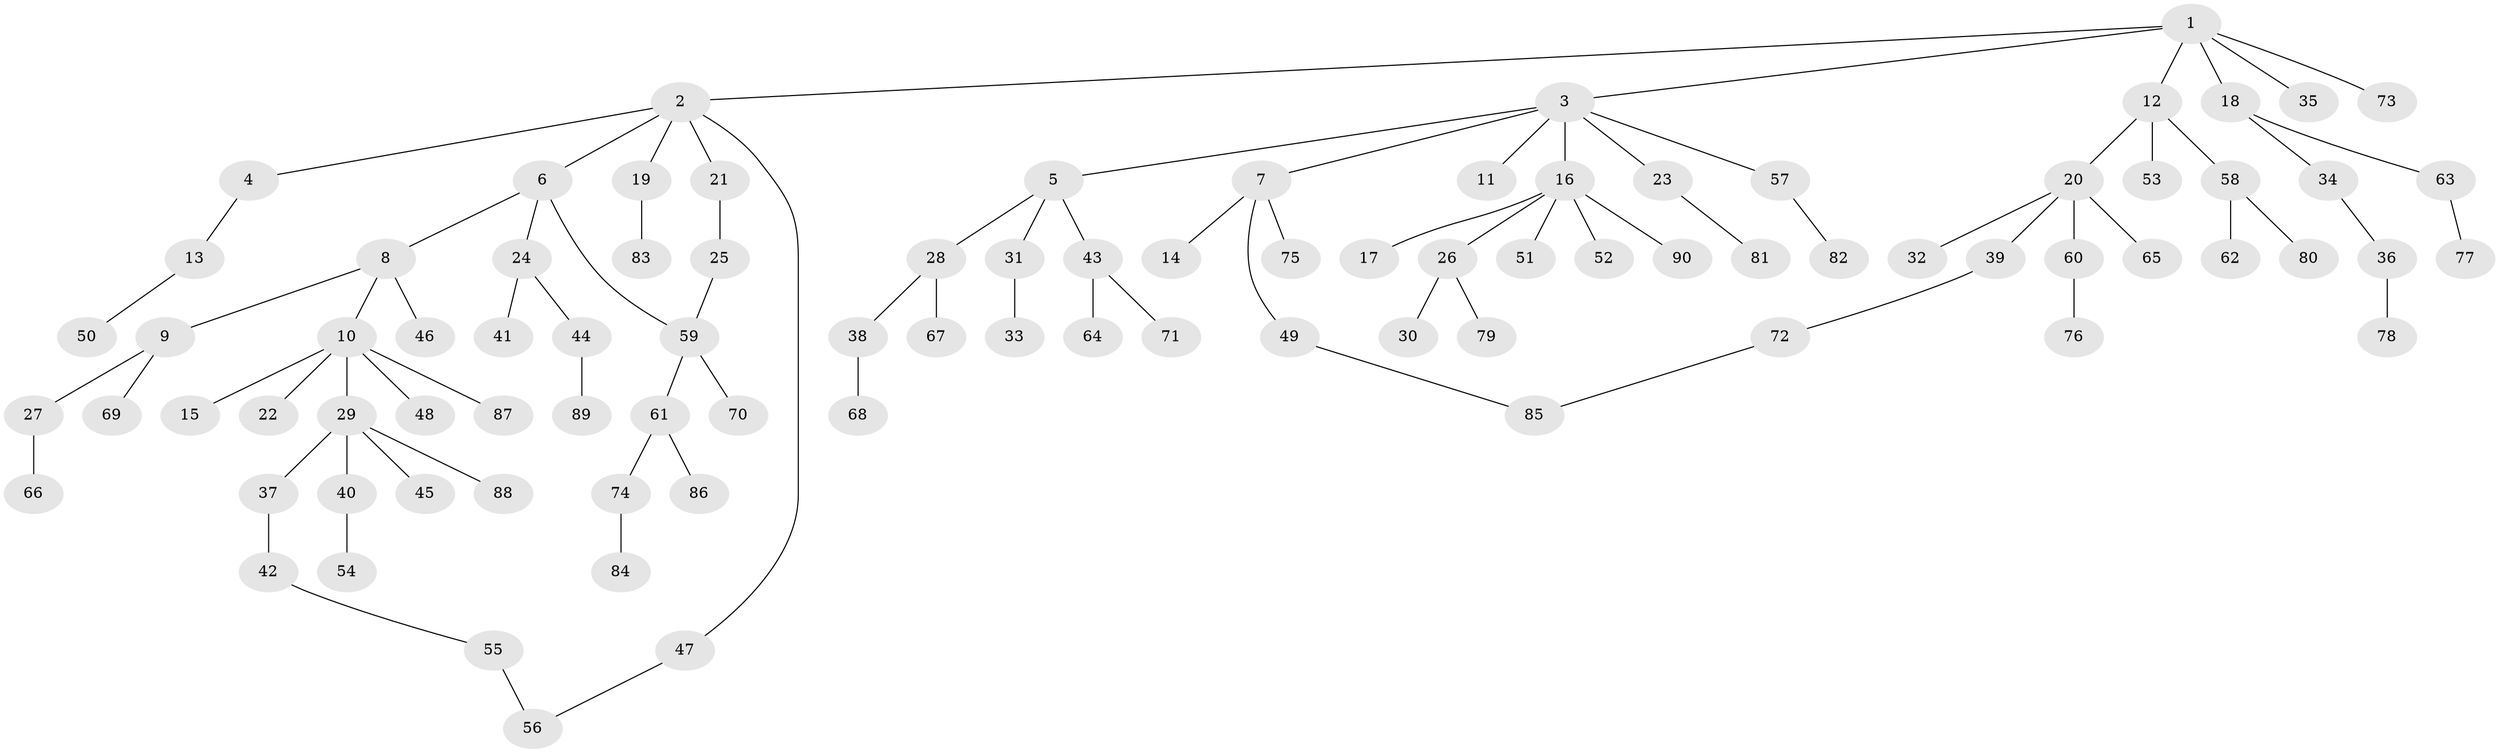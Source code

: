 // coarse degree distribution, {10: 0.01694915254237288, 6: 0.03389830508474576, 2: 0.2542372881355932, 4: 0.01694915254237288, 3: 0.0847457627118644, 5: 0.06779661016949153, 1: 0.5254237288135594}
// Generated by graph-tools (version 1.1) at 2025/23/03/03/25 07:23:31]
// undirected, 90 vertices, 92 edges
graph export_dot {
graph [start="1"]
  node [color=gray90,style=filled];
  1;
  2;
  3;
  4;
  5;
  6;
  7;
  8;
  9;
  10;
  11;
  12;
  13;
  14;
  15;
  16;
  17;
  18;
  19;
  20;
  21;
  22;
  23;
  24;
  25;
  26;
  27;
  28;
  29;
  30;
  31;
  32;
  33;
  34;
  35;
  36;
  37;
  38;
  39;
  40;
  41;
  42;
  43;
  44;
  45;
  46;
  47;
  48;
  49;
  50;
  51;
  52;
  53;
  54;
  55;
  56;
  57;
  58;
  59;
  60;
  61;
  62;
  63;
  64;
  65;
  66;
  67;
  68;
  69;
  70;
  71;
  72;
  73;
  74;
  75;
  76;
  77;
  78;
  79;
  80;
  81;
  82;
  83;
  84;
  85;
  86;
  87;
  88;
  89;
  90;
  1 -- 2;
  1 -- 3;
  1 -- 12;
  1 -- 18;
  1 -- 35;
  1 -- 73;
  2 -- 4;
  2 -- 6;
  2 -- 19;
  2 -- 21;
  2 -- 47;
  3 -- 5;
  3 -- 7;
  3 -- 11;
  3 -- 16;
  3 -- 23;
  3 -- 57;
  4 -- 13;
  5 -- 28;
  5 -- 31;
  5 -- 43;
  6 -- 8;
  6 -- 24;
  6 -- 59;
  7 -- 14;
  7 -- 49;
  7 -- 75;
  8 -- 9;
  8 -- 10;
  8 -- 46;
  9 -- 27;
  9 -- 69;
  10 -- 15;
  10 -- 22;
  10 -- 29;
  10 -- 48;
  10 -- 87;
  12 -- 20;
  12 -- 53;
  12 -- 58;
  13 -- 50;
  16 -- 17;
  16 -- 26;
  16 -- 51;
  16 -- 52;
  16 -- 90;
  18 -- 34;
  18 -- 63;
  19 -- 83;
  20 -- 32;
  20 -- 39;
  20 -- 60;
  20 -- 65;
  21 -- 25;
  23 -- 81;
  24 -- 41;
  24 -- 44;
  25 -- 59;
  26 -- 30;
  26 -- 79;
  27 -- 66;
  28 -- 38;
  28 -- 67;
  29 -- 37;
  29 -- 40;
  29 -- 45;
  29 -- 88;
  31 -- 33;
  34 -- 36;
  36 -- 78;
  37 -- 42;
  38 -- 68;
  39 -- 72;
  40 -- 54;
  42 -- 55;
  43 -- 64;
  43 -- 71;
  44 -- 89;
  47 -- 56;
  49 -- 85;
  55 -- 56;
  57 -- 82;
  58 -- 62;
  58 -- 80;
  59 -- 61;
  59 -- 70;
  60 -- 76;
  61 -- 74;
  61 -- 86;
  63 -- 77;
  72 -- 85;
  74 -- 84;
}
